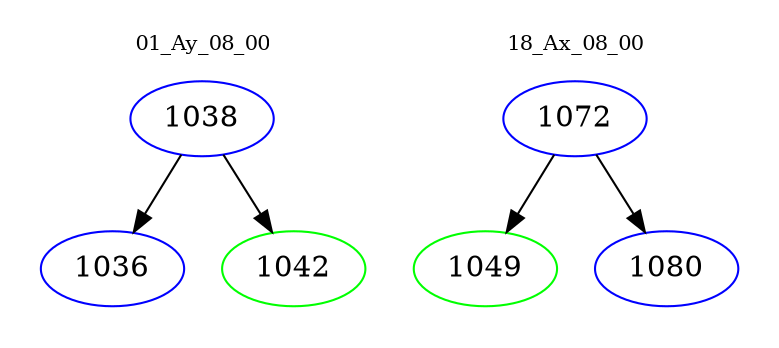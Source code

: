 digraph{
subgraph cluster_0 {
color = white
label = "01_Ay_08_00";
fontsize=10;
T0_1038 [label="1038", color="blue"]
T0_1038 -> T0_1036 [color="black"]
T0_1036 [label="1036", color="blue"]
T0_1038 -> T0_1042 [color="black"]
T0_1042 [label="1042", color="green"]
}
subgraph cluster_1 {
color = white
label = "18_Ax_08_00";
fontsize=10;
T1_1072 [label="1072", color="blue"]
T1_1072 -> T1_1049 [color="black"]
T1_1049 [label="1049", color="green"]
T1_1072 -> T1_1080 [color="black"]
T1_1080 [label="1080", color="blue"]
}
}
